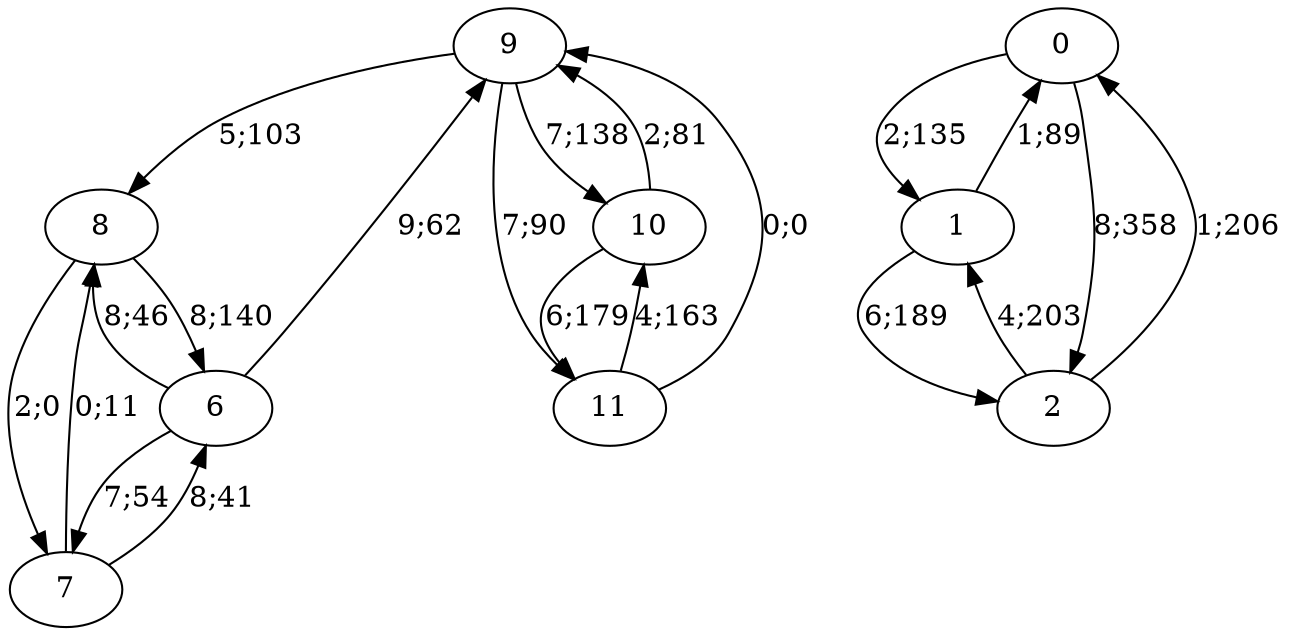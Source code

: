 digraph graph3184 {




















9 -> 8 [color=black,label="5;103"]
9 -> 10 [color=black,label="7;138"]
9 -> 11 [color=black,label="7;90"]


10 -> 9 [color=black,label="2;81"]
10 -> 11 [color=black,label="6;179"]


11 -> 9 [color=black,label="0;0"]
11 -> 10 [color=black,label="4;163"]














6 -> 9 [color=black,label="9;62"]
6 -> 7 [color=black,label="7;54"]
6 -> 8 [color=black,label="8;46"]


7 -> 6 [color=black,label="8;41"]
7 -> 8 [color=black,label="0;11"]


8 -> 6 [color=black,label="8;140"]
8 -> 7 [color=black,label="2;0"]








0 -> 1 [color=black,label="2;135"]
0 -> 2 [color=black,label="8;358"]


1 -> 0 [color=black,label="1;89"]
1 -> 2 [color=black,label="6;189"]


2 -> 0 [color=black,label="1;206"]
2 -> 1 [color=black,label="4;203"]



















}